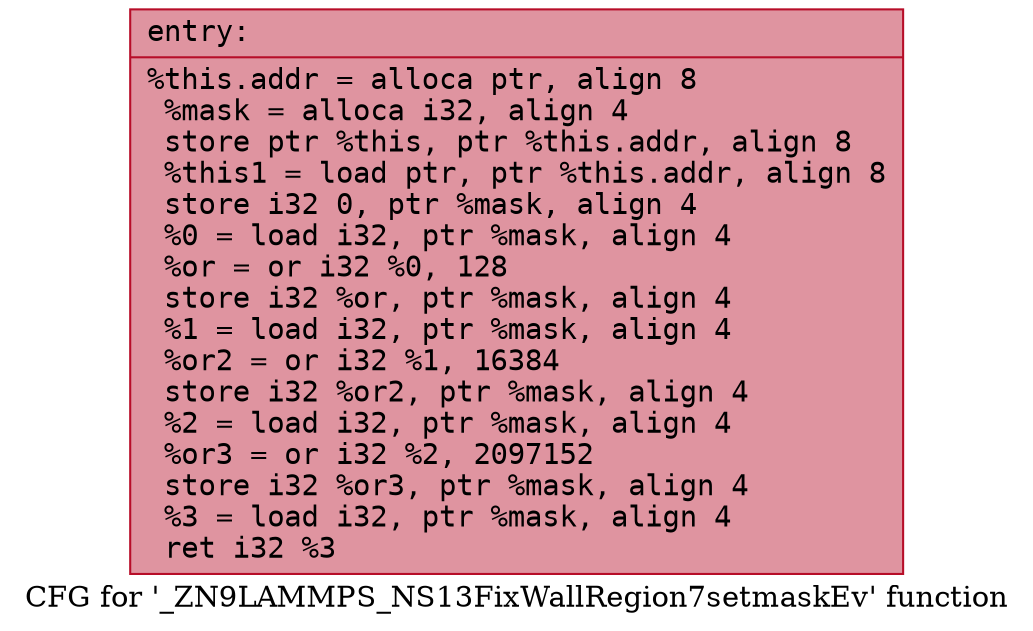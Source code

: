 digraph "CFG for '_ZN9LAMMPS_NS13FixWallRegion7setmaskEv' function" {
	label="CFG for '_ZN9LAMMPS_NS13FixWallRegion7setmaskEv' function";

	Node0x5591c76d4a50 [shape=record,color="#b70d28ff", style=filled, fillcolor="#b70d2870" fontname="Courier",label="{entry:\l|  %this.addr = alloca ptr, align 8\l  %mask = alloca i32, align 4\l  store ptr %this, ptr %this.addr, align 8\l  %this1 = load ptr, ptr %this.addr, align 8\l  store i32 0, ptr %mask, align 4\l  %0 = load i32, ptr %mask, align 4\l  %or = or i32 %0, 128\l  store i32 %or, ptr %mask, align 4\l  %1 = load i32, ptr %mask, align 4\l  %or2 = or i32 %1, 16384\l  store i32 %or2, ptr %mask, align 4\l  %2 = load i32, ptr %mask, align 4\l  %or3 = or i32 %2, 2097152\l  store i32 %or3, ptr %mask, align 4\l  %3 = load i32, ptr %mask, align 4\l  ret i32 %3\l}"];
}
